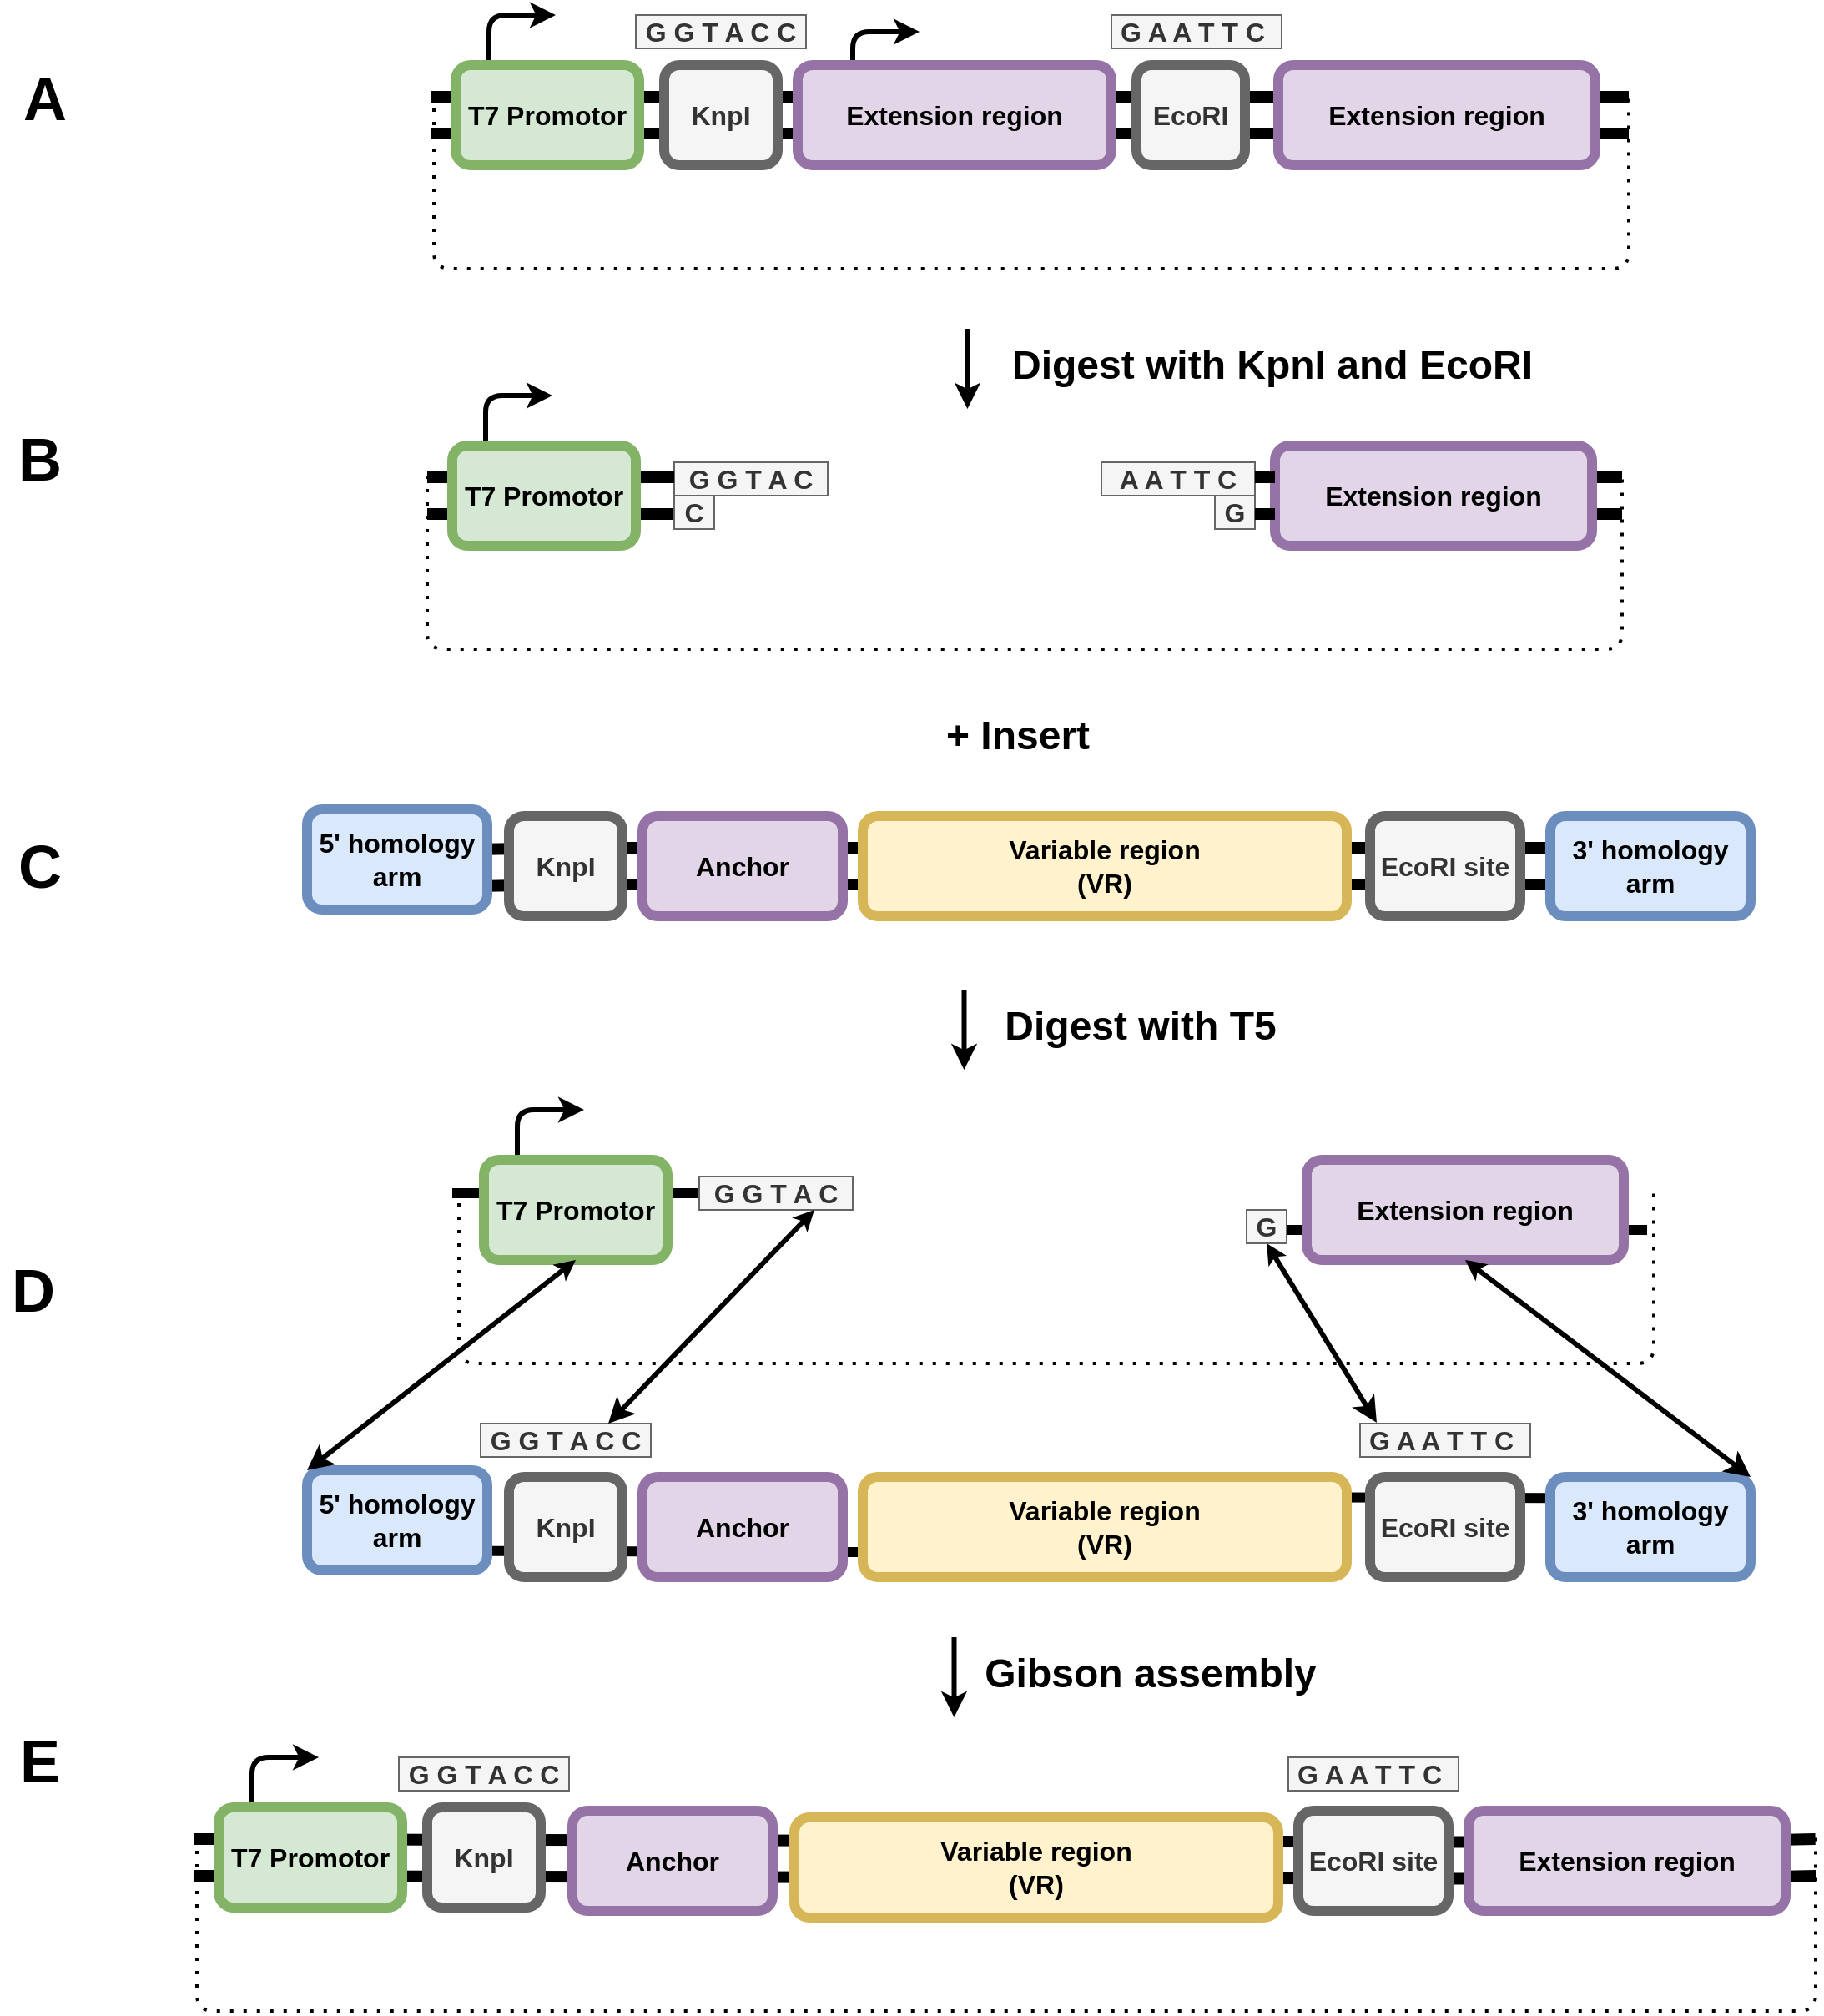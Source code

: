 <mxfile version="14.6.13" type="device"><diagram id="rqG2H4vEE6brF2aqTZNh" name="Initiation-assembly"><mxGraphModel dx="3550" dy="1650" grid="1" gridSize="4" guides="1" tooltips="1" connect="1" arrows="1" fold="1" page="1" pageScale="1" pageWidth="850" pageHeight="1100" math="0" shadow="0"><root><mxCell id="0"/><mxCell id="1" parent="0"/><mxCell id="A1_h8qaP_Om0Ha6Jma16-72" value="" style="endArrow=none;html=1;strokeWidth=6;" edge="1" parent="1"><mxGeometry width="50" height="50" relative="1" as="geometry"><mxPoint x="55" y="1348" as="sourcePoint"/><mxPoint x="271" y="1348" as="targetPoint"/></mxGeometry></mxCell><mxCell id="A1_h8qaP_Om0Ha6Jma16-112" value="" style="shape=link;html=1;fontSize=16;strokeWidth=7;endArrow=none;fontStyle=1;width=16;" edge="1" parent="1" target="A1_h8qaP_Om0Ha6Jma16-111"><mxGeometry width="100" relative="1" as="geometry"><mxPoint x="-600" y="1724" as="sourcePoint"/><mxPoint x="432" y="1724" as="targetPoint"/></mxGeometry></mxCell><mxCell id="A1_h8qaP_Om0Ha6Jma16-109" value="EcoRI site" style="rounded=1;whiteSpace=wrap;html=1;fillColor=#f5f5f5;strokeColor=#666666;fontStyle=1;fontSize=16;fontColor=#333333;strokeWidth=6;" vertex="1" parent="1"><mxGeometry x="62" y="1696" width="90" height="60" as="geometry"/></mxCell><mxCell id="A1_h8qaP_Om0Ha6Jma16-110" value="&lt;b&gt;&lt;font style=&quot;font-size: 16px&quot;&gt;G A A T T C&amp;nbsp;&lt;/font&gt;&lt;/b&gt;" style="text;html=1;strokeColor=#666666;fillColor=#f5f5f5;align=center;verticalAlign=middle;whiteSpace=wrap;rounded=0;fontColor=#333333;" vertex="1" parent="1"><mxGeometry x="56" y="1664" width="102" height="20" as="geometry"/></mxCell><mxCell id="A1_h8qaP_Om0Ha6Jma16-83" value="" style="endArrow=none;html=1;fontSize=24;strokeWidth=6;exitX=0;exitY=0.75;exitDx=0;exitDy=0;" edge="1" parent="1" source="A1_h8qaP_Om0Ha6Jma16-79"><mxGeometry width="50" height="50" relative="1" as="geometry"><mxPoint x="-768" y="1614" as="sourcePoint"/><mxPoint x="-532" y="1540" as="targetPoint"/></mxGeometry></mxCell><mxCell id="A1_h8qaP_Om0Ha6Jma16-84" value="" style="endArrow=none;html=1;fontSize=24;strokeWidth=6;exitX=0;exitY=0.75;exitDx=0;exitDy=0;" edge="1" parent="1"><mxGeometry width="50" height="50" relative="1" as="geometry"><mxPoint x="336" y="1509" as="sourcePoint"/><mxPoint x="3" y="1508" as="targetPoint"/></mxGeometry></mxCell><mxCell id="imHdVLXkvX4dmS1Buasl-60" value="" style="shape=link;html=1;fontSize=16;strokeWidth=7;endArrow=none;fontStyle=1;width=16;" parent="1" edge="1"><mxGeometry width="100" relative="1" as="geometry"><mxPoint x="-458" y="680" as="sourcePoint"/><mxPoint x="260" y="680" as="targetPoint"/></mxGeometry></mxCell><mxCell id="A1_h8qaP_Om0Ha6Jma16-8" value="" style="endArrow=classic;html=1;strokeWidth=3;fontSize=16;fontStyle=1" edge="1" parent="1"><mxGeometry width="50" height="50" relative="1" as="geometry"><mxPoint x="-205" y="660" as="sourcePoint"/><mxPoint x="-165" y="630" as="targetPoint"/><Array as="points"><mxPoint x="-205" y="630"/></Array></mxGeometry></mxCell><mxCell id="imHdVLXkvX4dmS1Buasl-53" value="" style="endArrow=classic;html=1;strokeWidth=3;fontSize=16;fontStyle=1" parent="1" edge="1"><mxGeometry width="50" height="50" relative="1" as="geometry"><mxPoint x="-423" y="650" as="sourcePoint"/><mxPoint x="-383" y="620" as="targetPoint"/><Array as="points"><mxPoint x="-423" y="620"/></Array></mxGeometry></mxCell><mxCell id="imHdVLXkvX4dmS1Buasl-59" value="KnpI" style="rounded=1;whiteSpace=wrap;html=1;fontSize=16;strokeWidth=6;fillColor=#f5f5f5;strokeColor=#666666;fontColor=#333333;fontStyle=1" parent="1" vertex="1"><mxGeometry x="-318" y="650" width="68" height="60" as="geometry"/></mxCell><mxCell id="imHdVLXkvX4dmS1Buasl-61" value="T7 Promotor" style="rounded=1;whiteSpace=wrap;html=1;strokeWidth=6;rotation=0;fillColor=#d5e8d4;strokeColor=#82b366;fontStyle=1;fontSize=16;" parent="1" vertex="1"><mxGeometry x="-443" y="650" width="110" height="60" as="geometry"/></mxCell><mxCell id="imHdVLXkvX4dmS1Buasl-62" value="Extension region" style="rounded=1;whiteSpace=wrap;html=1;strokeWidth=6;rotation=0;fillColor=#e1d5e7;strokeColor=#9673a6;fontStyle=1;fontSize=16;" parent="1" vertex="1"><mxGeometry x="-238" y="650" width="188" height="60" as="geometry"/></mxCell><mxCell id="imHdVLXkvX4dmS1Buasl-76" value="" style="endArrow=classic;html=1;fontSize=16;strokeWidth=3;fontStyle=1" parent="1" edge="1"><mxGeometry width="50" height="50" relative="1" as="geometry"><mxPoint x="-136.25" y="808" as="sourcePoint"/><mxPoint x="-136.25" y="856" as="targetPoint"/></mxGeometry></mxCell><mxCell id="imHdVLXkvX4dmS1Buasl-77" value="Digest with KpnI and EcoRI" style="text;html=1;strokeColor=none;fillColor=none;align=center;verticalAlign=middle;whiteSpace=wrap;rounded=0;fontSize=24;fontStyle=1" parent="1" vertex="1"><mxGeometry x="-126.75" y="820" width="346.75" height="20" as="geometry"/></mxCell><mxCell id="A1_h8qaP_Om0Ha6Jma16-1" value="EcoRI" style="rounded=1;whiteSpace=wrap;html=1;fillColor=#f5f5f5;strokeColor=#666666;fontStyle=1;fontSize=16;fontColor=#333333;strokeWidth=6;" vertex="1" parent="1"><mxGeometry x="-35" y="650" width="65" height="60" as="geometry"/></mxCell><mxCell id="A1_h8qaP_Om0Ha6Jma16-4" value="Extension region" style="rounded=1;whiteSpace=wrap;html=1;strokeWidth=6;rotation=0;fillColor=#e1d5e7;strokeColor=#9673a6;fontStyle=1;fontSize=16;" vertex="1" parent="1"><mxGeometry x="50" y="650" width="190" height="60" as="geometry"/></mxCell><mxCell id="A1_h8qaP_Om0Ha6Jma16-13" value="&lt;b&gt;&lt;font style=&quot;font-size: 16px&quot;&gt;G G T A C&lt;/font&gt;&lt;/b&gt;" style="text;html=1;strokeColor=#666666;fillColor=#f5f5f5;align=center;verticalAlign=middle;whiteSpace=wrap;rounded=0;fontColor=#333333;" vertex="1" parent="1"><mxGeometry x="-312" y="888" width="92" height="20" as="geometry"/></mxCell><mxCell id="A1_h8qaP_Om0Ha6Jma16-15" value="" style="shape=link;html=1;fontSize=16;strokeWidth=7;endArrow=none;fontStyle=1;width=16;" edge="1" parent="1"><mxGeometry width="100" relative="1" as="geometry"><mxPoint x="-460" y="908" as="sourcePoint"/><mxPoint x="-312" y="908" as="targetPoint"/></mxGeometry></mxCell><mxCell id="A1_h8qaP_Om0Ha6Jma16-17" value="" style="endArrow=classic;html=1;strokeWidth=3;fontSize=16;fontStyle=1" edge="1" parent="1"><mxGeometry width="50" height="50" relative="1" as="geometry"><mxPoint x="-425" y="878" as="sourcePoint"/><mxPoint x="-385" y="848" as="targetPoint"/><Array as="points"><mxPoint x="-425" y="848"/></Array></mxGeometry></mxCell><mxCell id="A1_h8qaP_Om0Ha6Jma16-19" value="T7 Promotor" style="rounded=1;whiteSpace=wrap;html=1;strokeWidth=6;rotation=0;fillColor=#d5e8d4;strokeColor=#82b366;fontStyle=1;fontSize=16;" vertex="1" parent="1"><mxGeometry x="-445" y="878" width="110" height="60" as="geometry"/></mxCell><mxCell id="A1_h8qaP_Om0Ha6Jma16-23" value="&lt;b&gt;&lt;font style=&quot;font-size: 16px&quot;&gt;C&lt;/font&gt;&lt;/b&gt;" style="text;html=1;strokeColor=#666666;fillColor=#f5f5f5;align=center;verticalAlign=middle;whiteSpace=wrap;rounded=0;fontColor=#333333;" vertex="1" parent="1"><mxGeometry x="-312" y="908" width="24" height="20" as="geometry"/></mxCell><mxCell id="A1_h8qaP_Om0Ha6Jma16-27" value="&lt;b&gt;&lt;font style=&quot;font-size: 16px&quot;&gt;G G T A C C&lt;/font&gt;&lt;/b&gt;" style="text;html=1;strokeColor=#666666;fillColor=#f5f5f5;align=center;verticalAlign=middle;whiteSpace=wrap;rounded=0;fontColor=#333333;" vertex="1" parent="1"><mxGeometry x="-335" y="620" width="102" height="20" as="geometry"/></mxCell><mxCell id="A1_h8qaP_Om0Ha6Jma16-28" value="&lt;b&gt;&lt;font style=&quot;font-size: 16px&quot;&gt;G A A T T C&amp;nbsp;&lt;/font&gt;&lt;/b&gt;" style="text;html=1;strokeColor=#666666;fillColor=#f5f5f5;align=center;verticalAlign=middle;whiteSpace=wrap;rounded=0;fontColor=#333333;" vertex="1" parent="1"><mxGeometry x="-50" y="620" width="102" height="20" as="geometry"/></mxCell><mxCell id="A1_h8qaP_Om0Ha6Jma16-29" value="&lt;b&gt;&lt;font style=&quot;font-size: 16px&quot;&gt;A A T T C&lt;/font&gt;&lt;/b&gt;" style="text;html=1;strokeColor=#666666;fillColor=#f5f5f5;align=center;verticalAlign=middle;whiteSpace=wrap;rounded=0;fontColor=#333333;" vertex="1" parent="1"><mxGeometry x="-56" y="888" width="92" height="20" as="geometry"/></mxCell><mxCell id="A1_h8qaP_Om0Ha6Jma16-30" value="&lt;span style=&quot;font-size: 16px&quot;&gt;&lt;b&gt;G&lt;/b&gt;&lt;/span&gt;" style="text;html=1;strokeColor=#666666;fillColor=#f5f5f5;align=center;verticalAlign=middle;whiteSpace=wrap;rounded=0;fontColor=#333333;" vertex="1" parent="1"><mxGeometry x="12" y="908" width="24" height="20" as="geometry"/></mxCell><mxCell id="A1_h8qaP_Om0Ha6Jma16-31" value="" style="shape=link;html=1;fontSize=16;strokeWidth=7;endArrow=none;fontStyle=1;width=16;startArrow=none;" edge="1" parent="1" source="A1_h8qaP_Om0Ha6Jma16-22"><mxGeometry width="100" relative="1" as="geometry"><mxPoint x="36" y="908" as="sourcePoint"/><mxPoint x="256" y="908" as="targetPoint"/></mxGeometry></mxCell><mxCell id="A1_h8qaP_Om0Ha6Jma16-22" value="Extension region" style="rounded=1;whiteSpace=wrap;html=1;strokeWidth=6;rotation=0;fillColor=#e1d5e7;strokeColor=#9673a6;fontStyle=1;fontSize=16;" vertex="1" parent="1"><mxGeometry x="48" y="878" width="190" height="60" as="geometry"/></mxCell><mxCell id="A1_h8qaP_Om0Ha6Jma16-32" value="" style="shape=link;html=1;fontSize=16;strokeWidth=7;endArrow=none;fontStyle=1;width=16;" edge="1" parent="1" target="A1_h8qaP_Om0Ha6Jma16-22"><mxGeometry width="100" relative="1" as="geometry"><mxPoint x="36" y="908" as="sourcePoint"/><mxPoint x="268" y="908" as="targetPoint"/></mxGeometry></mxCell><mxCell id="A1_h8qaP_Om0Ha6Jma16-34" value="" style="endArrow=none;dashed=1;html=1;dashPattern=1 3;strokeWidth=2;" edge="1" parent="1"><mxGeometry width="50" height="50" relative="1" as="geometry"><mxPoint x="-456" y="668" as="sourcePoint"/><mxPoint x="260" y="668" as="targetPoint"/><Array as="points"><mxPoint x="-456" y="772"/><mxPoint x="260" y="772"/></Array></mxGeometry></mxCell><mxCell id="A1_h8qaP_Om0Ha6Jma16-38" value="" style="endArrow=none;dashed=1;html=1;dashPattern=1 3;strokeWidth=2;" edge="1" parent="1"><mxGeometry width="50" height="50" relative="1" as="geometry"><mxPoint x="-460" y="896" as="sourcePoint"/><mxPoint x="256" y="896" as="targetPoint"/><Array as="points"><mxPoint x="-460" y="1000"/><mxPoint x="256" y="1000"/></Array></mxGeometry></mxCell><mxCell id="A1_h8qaP_Om0Ha6Jma16-39" value="" style="shape=link;html=1;fontSize=16;strokeWidth=7;endArrow=none;fontStyle=1;width=16;startArrow=none;entryX=1;entryY=0.5;entryDx=0;entryDy=0;" edge="1" parent="1" source="imHdVLXkvX4dmS1Buasl-54" target="imHdVLXkvX4dmS1Buasl-72"><mxGeometry width="100" relative="1" as="geometry"><mxPoint x="-607" y="1132" as="sourcePoint"/><mxPoint x="111" y="1132" as="targetPoint"/></mxGeometry></mxCell><mxCell id="A1_h8qaP_Om0Ha6Jma16-58" value="" style="shape=link;html=1;fontSize=16;strokeWidth=7;endArrow=none;fontStyle=1;width=16;exitX=0.005;exitY=0.617;exitDx=0;exitDy=0;exitPerimeter=0;" edge="1" parent="1" source="imHdVLXkvX4dmS1Buasl-57" target="A1_h8qaP_Om0Ha6Jma16-57"><mxGeometry width="100" relative="1" as="geometry"><mxPoint x="-576" y="1132" as="sourcePoint"/><mxPoint x="142" y="1132" as="targetPoint"/></mxGeometry></mxCell><mxCell id="A1_h8qaP_Om0Ha6Jma16-59" value="" style="shape=link;html=1;fontSize=16;strokeWidth=7;endArrow=none;fontStyle=1;width=16;startArrow=none;" edge="1" parent="1" target="imHdVLXkvX4dmS1Buasl-58"><mxGeometry width="100" relative="1" as="geometry"><mxPoint x="-355" y="1130" as="sourcePoint"/><mxPoint x="111" y="1132" as="targetPoint"/></mxGeometry></mxCell><mxCell id="A1_h8qaP_Om0Ha6Jma16-60" value="" style="shape=link;html=1;fontSize=16;strokeWidth=7;endArrow=none;fontStyle=1;width=16;startArrow=none;" edge="1" parent="1" source="imHdVLXkvX4dmS1Buasl-58" target="imHdVLXkvX4dmS1Buasl-54"><mxGeometry width="100" relative="1" as="geometry"><mxPoint x="-211" y="1130.314" as="sourcePoint"/><mxPoint x="111" y="1132" as="targetPoint"/></mxGeometry></mxCell><mxCell id="A1_h8qaP_Om0Ha6Jma16-57" value="KnpI" style="rounded=1;whiteSpace=wrap;html=1;fontSize=16;strokeWidth=6;fillColor=#f5f5f5;strokeColor=#666666;fontColor=#333333;fontStyle=1" vertex="1" parent="1"><mxGeometry x="-411" y="1100" width="68" height="60" as="geometry"/></mxCell><mxCell id="imHdVLXkvX4dmS1Buasl-58" value="Anchor" style="rounded=1;whiteSpace=wrap;html=1;fillColor=#e1d5e7;strokeColor=#9673a6;fontStyle=1;fontSize=16;strokeWidth=6;" parent="1" vertex="1"><mxGeometry x="-331" y="1100" width="120" height="60" as="geometry"/></mxCell><mxCell id="imHdVLXkvX4dmS1Buasl-54" value="&lt;div style=&quot;font-size: 16px;&quot;&gt;&lt;span style=&quot;font-size: 16px;&quot;&gt;Variable region&lt;/span&gt;&lt;/div&gt;&lt;div style=&quot;font-size: 16px;&quot;&gt;&lt;span style=&quot;font-size: 16px;&quot;&gt;(VR)&lt;br style=&quot;font-size: 16px;&quot;&gt;&lt;/span&gt;&lt;/div&gt;" style="rounded=1;whiteSpace=wrap;html=1;fillColor=#fff2cc;strokeColor=#d6b656;fontStyle=1;fontSize=16;strokeWidth=6;" parent="1" vertex="1"><mxGeometry x="-199" y="1100" width="290" height="60" as="geometry"/></mxCell><mxCell id="imHdVLXkvX4dmS1Buasl-57" value="5' homology arm" style="rounded=1;whiteSpace=wrap;html=1;fillColor=#dae8fc;strokeColor=#6c8ebf;fontStyle=1;fontSize=16;strokeWidth=6;" parent="1" vertex="1"><mxGeometry x="-532" y="1096" width="108" height="60" as="geometry"/></mxCell><mxCell id="imHdVLXkvX4dmS1Buasl-72" value="3' homology arm" style="rounded=1;whiteSpace=wrap;html=1;fillColor=#dae8fc;strokeColor=#6c8ebf;fontStyle=1;fontSize=16;strokeWidth=6;" parent="1" vertex="1"><mxGeometry x="213" y="1100" width="120" height="60" as="geometry"/></mxCell><mxCell id="imHdVLXkvX4dmS1Buasl-56" value="EcoRI site" style="rounded=1;whiteSpace=wrap;html=1;fillColor=#f5f5f5;strokeColor=#666666;fontStyle=1;fontSize=16;fontColor=#333333;strokeWidth=6;" parent="1" vertex="1"><mxGeometry x="105" y="1100" width="90" height="60" as="geometry"/></mxCell><mxCell id="A1_h8qaP_Om0Ha6Jma16-62" value="&lt;h1&gt;+ Insert&lt;/h1&gt;" style="text;html=1;strokeColor=none;fillColor=none;spacing=5;spacingTop=-20;whiteSpace=wrap;overflow=hidden;rounded=0;" vertex="1" parent="1"><mxGeometry x="-154" y="1032" width="190" height="36" as="geometry"/></mxCell><mxCell id="A1_h8qaP_Om0Ha6Jma16-63" value="" style="endArrow=none;html=1;strokeWidth=6;entryX=0;entryY=0.5;entryDx=0;entryDy=0;" edge="1" parent="1" target="A1_h8qaP_Om0Ha6Jma16-66"><mxGeometry width="50" height="50" relative="1" as="geometry"><mxPoint x="-445" y="1326" as="sourcePoint"/><mxPoint x="-287" y="1356" as="targetPoint"/></mxGeometry></mxCell><mxCell id="A1_h8qaP_Om0Ha6Jma16-64" value="" style="endArrow=classic;html=1;fontSize=16;strokeWidth=3;fontStyle=1" edge="1" parent="1"><mxGeometry width="50" height="50" relative="1" as="geometry"><mxPoint x="-138.25" y="1204" as="sourcePoint"/><mxPoint x="-138.25" y="1252" as="targetPoint"/></mxGeometry></mxCell><mxCell id="A1_h8qaP_Om0Ha6Jma16-65" value="&lt;font style=&quot;font-size: 24px&quot;&gt;Digest with T5&lt;/font&gt;" style="text;html=1;strokeColor=none;fillColor=none;align=center;verticalAlign=middle;whiteSpace=wrap;rounded=0;fontSize=16;fontStyle=1" vertex="1" parent="1"><mxGeometry x="-154" y="1216" width="243" height="20" as="geometry"/></mxCell><mxCell id="A1_h8qaP_Om0Ha6Jma16-66" value="&lt;b&gt;&lt;font style=&quot;font-size: 16px&quot;&gt;G G T A C&lt;/font&gt;&lt;/b&gt;" style="text;html=1;strokeColor=#666666;fillColor=#f5f5f5;align=center;verticalAlign=middle;whiteSpace=wrap;rounded=0;fontColor=#333333;" vertex="1" parent="1"><mxGeometry x="-297" y="1316" width="92" height="20" as="geometry"/></mxCell><mxCell id="A1_h8qaP_Om0Ha6Jma16-67" value="" style="endArrow=classic;html=1;strokeWidth=3;fontSize=16;fontStyle=1" edge="1" parent="1"><mxGeometry width="50" height="50" relative="1" as="geometry"><mxPoint x="-406" y="1306" as="sourcePoint"/><mxPoint x="-366" y="1276" as="targetPoint"/><Array as="points"><mxPoint x="-406" y="1276"/></Array></mxGeometry></mxCell><mxCell id="A1_h8qaP_Om0Ha6Jma16-68" value="T7 Promotor" style="rounded=1;whiteSpace=wrap;html=1;strokeWidth=6;rotation=0;fillColor=#d5e8d4;strokeColor=#82b366;fontStyle=1;fontSize=16;" vertex="1" parent="1"><mxGeometry x="-426" y="1306" width="110" height="60" as="geometry"/></mxCell><mxCell id="A1_h8qaP_Om0Ha6Jma16-69" value="&lt;span style=&quot;font-size: 16px&quot;&gt;&lt;b&gt;G&lt;/b&gt;&lt;/span&gt;" style="text;html=1;strokeColor=#666666;fillColor=#f5f5f5;align=center;verticalAlign=middle;whiteSpace=wrap;rounded=0;fontColor=#333333;" vertex="1" parent="1"><mxGeometry x="31" y="1336" width="24" height="20" as="geometry"/></mxCell><mxCell id="A1_h8qaP_Om0Ha6Jma16-70" value="Extension region" style="rounded=1;whiteSpace=wrap;html=1;strokeWidth=6;rotation=0;fillColor=#e1d5e7;strokeColor=#9673a6;fontStyle=1;fontSize=16;" vertex="1" parent="1"><mxGeometry x="67" y="1306" width="190" height="60" as="geometry"/></mxCell><mxCell id="A1_h8qaP_Om0Ha6Jma16-71" value="" style="endArrow=none;dashed=1;html=1;dashPattern=1 3;strokeWidth=2;" edge="1" parent="1"><mxGeometry width="50" height="50" relative="1" as="geometry"><mxPoint x="-441" y="1324" as="sourcePoint"/><mxPoint x="275" y="1324" as="targetPoint"/><Array as="points"><mxPoint x="-441" y="1428"/><mxPoint x="275" y="1428"/></Array></mxGeometry></mxCell><mxCell id="A1_h8qaP_Om0Ha6Jma16-77" value="KnpI" style="rounded=1;whiteSpace=wrap;html=1;fontSize=16;strokeWidth=6;fillColor=#f5f5f5;strokeColor=#666666;fontColor=#333333;fontStyle=1" vertex="1" parent="1"><mxGeometry x="-411" y="1496" width="68" height="60" as="geometry"/></mxCell><mxCell id="A1_h8qaP_Om0Ha6Jma16-78" value="Anchor" style="rounded=1;whiteSpace=wrap;html=1;fillColor=#e1d5e7;strokeColor=#9673a6;fontStyle=1;fontSize=16;strokeWidth=6;" vertex="1" parent="1"><mxGeometry x="-331" y="1496" width="120" height="60" as="geometry"/></mxCell><mxCell id="A1_h8qaP_Om0Ha6Jma16-79" value="&lt;div style=&quot;font-size: 16px;&quot;&gt;&lt;span style=&quot;font-size: 16px;&quot;&gt;Variable region&lt;/span&gt;&lt;/div&gt;&lt;div style=&quot;font-size: 16px;&quot;&gt;&lt;span style=&quot;font-size: 16px;&quot;&gt;(VR)&lt;br style=&quot;font-size: 16px;&quot;&gt;&lt;/span&gt;&lt;/div&gt;" style="rounded=1;whiteSpace=wrap;html=1;fillColor=#fff2cc;strokeColor=#d6b656;fontStyle=1;fontSize=16;strokeWidth=6;" vertex="1" parent="1"><mxGeometry x="-199" y="1496" width="290" height="60" as="geometry"/></mxCell><mxCell id="A1_h8qaP_Om0Ha6Jma16-80" value="5' homology arm" style="rounded=1;whiteSpace=wrap;html=1;fillColor=#dae8fc;strokeColor=#6c8ebf;fontStyle=1;fontSize=16;strokeWidth=6;" vertex="1" parent="1"><mxGeometry x="-532" y="1492" width="108" height="60" as="geometry"/></mxCell><mxCell id="A1_h8qaP_Om0Ha6Jma16-81" value="3' homology arm" style="rounded=1;whiteSpace=wrap;html=1;fillColor=#dae8fc;strokeColor=#6c8ebf;fontStyle=1;fontSize=16;strokeWidth=6;" vertex="1" parent="1"><mxGeometry x="213" y="1496" width="120" height="60" as="geometry"/></mxCell><mxCell id="A1_h8qaP_Om0Ha6Jma16-82" value="EcoRI site" style="rounded=1;whiteSpace=wrap;html=1;fillColor=#f5f5f5;strokeColor=#666666;fontStyle=1;fontSize=16;fontColor=#333333;strokeWidth=6;" vertex="1" parent="1"><mxGeometry x="105" y="1496" width="90" height="60" as="geometry"/></mxCell><mxCell id="A1_h8qaP_Om0Ha6Jma16-85" value="" style="endArrow=classic;html=1;fontSize=16;strokeWidth=3;fontStyle=1" edge="1" parent="1"><mxGeometry width="50" height="50" relative="1" as="geometry"><mxPoint x="-144.25" y="1592" as="sourcePoint"/><mxPoint x="-144.25" y="1640" as="targetPoint"/></mxGeometry></mxCell><mxCell id="A1_h8qaP_Om0Ha6Jma16-86" value="&lt;span style=&quot;font-size: 24px&quot;&gt;Gibson assembly&lt;/span&gt;" style="text;html=1;strokeColor=none;fillColor=none;align=center;verticalAlign=middle;whiteSpace=wrap;rounded=0;fontSize=16;fontStyle=1" vertex="1" parent="1"><mxGeometry x="-148" y="1604" width="243" height="20" as="geometry"/></mxCell><mxCell id="A1_h8qaP_Om0Ha6Jma16-87" value="&lt;b&gt;&lt;font style=&quot;font-size: 16px&quot;&gt;G G T A C C&lt;/font&gt;&lt;/b&gt;" style="text;html=1;strokeColor=#666666;fillColor=#f5f5f5;align=center;verticalAlign=middle;whiteSpace=wrap;rounded=0;fontColor=#333333;" vertex="1" parent="1"><mxGeometry x="-428" y="1464" width="102" height="20" as="geometry"/></mxCell><mxCell id="A1_h8qaP_Om0Ha6Jma16-88" value="&lt;b&gt;&lt;font style=&quot;font-size: 16px&quot;&gt;G A A T T C&amp;nbsp;&lt;/font&gt;&lt;/b&gt;" style="text;html=1;strokeColor=#666666;fillColor=#f5f5f5;align=center;verticalAlign=middle;whiteSpace=wrap;rounded=0;fontColor=#333333;" vertex="1" parent="1"><mxGeometry x="99" y="1464" width="102" height="20" as="geometry"/></mxCell><mxCell id="A1_h8qaP_Om0Ha6Jma16-90" value="" style="endArrow=classic;html=1;fontSize=24;strokeWidth=3;entryX=0.75;entryY=1;entryDx=0;entryDy=0;exitX=0.75;exitY=0;exitDx=0;exitDy=0;startArrow=classic;startFill=1;endSize=3;" edge="1" parent="1" source="A1_h8qaP_Om0Ha6Jma16-87" target="A1_h8qaP_Om0Ha6Jma16-66"><mxGeometry width="50" height="50" relative="1" as="geometry"><mxPoint x="-388" y="1750" as="sourcePoint"/><mxPoint x="-338" y="1700" as="targetPoint"/></mxGeometry></mxCell><mxCell id="A1_h8qaP_Om0Ha6Jma16-92" value="" style="endArrow=classic;html=1;fontSize=24;strokeWidth=3;entryX=0.5;entryY=1;entryDx=0;entryDy=0;exitX=0;exitY=0;exitDx=0;exitDy=0;startArrow=classic;startFill=1;endSize=3;" edge="1" parent="1" source="A1_h8qaP_Om0Ha6Jma16-80" target="A1_h8qaP_Om0Ha6Jma16-68"><mxGeometry width="50" height="50" relative="1" as="geometry"><mxPoint x="-347.5" y="1468" as="sourcePoint"/><mxPoint x="-224" y="1340" as="targetPoint"/></mxGeometry></mxCell><mxCell id="A1_h8qaP_Om0Ha6Jma16-93" value="" style="endArrow=classic;html=1;fontSize=24;strokeWidth=3;entryX=0.5;entryY=1;entryDx=0;entryDy=0;exitX=0.098;exitY=-0.025;exitDx=0;exitDy=0;startArrow=classic;startFill=1;endSize=3;exitPerimeter=0;" edge="1" parent="1" source="A1_h8qaP_Om0Ha6Jma16-88" target="A1_h8qaP_Om0Ha6Jma16-69"><mxGeometry width="50" height="50" relative="1" as="geometry"><mxPoint x="-347.5" y="1468" as="sourcePoint"/><mxPoint x="-224" y="1340" as="targetPoint"/></mxGeometry></mxCell><mxCell id="A1_h8qaP_Om0Ha6Jma16-94" value="" style="endArrow=classic;html=1;fontSize=24;strokeWidth=3;entryX=0.5;entryY=1;entryDx=0;entryDy=0;exitX=1;exitY=0;exitDx=0;exitDy=0;startArrow=classic;startFill=1;endSize=3;" edge="1" parent="1" source="A1_h8qaP_Om0Ha6Jma16-81" target="A1_h8qaP_Om0Ha6Jma16-70"><mxGeometry width="50" height="50" relative="1" as="geometry"><mxPoint x="112.996" y="1467.5" as="sourcePoint"/><mxPoint x="47" y="1360" as="targetPoint"/></mxGeometry></mxCell><mxCell id="A1_h8qaP_Om0Ha6Jma16-95" value="" style="shape=link;html=1;fontSize=16;strokeWidth=7;endArrow=none;fontStyle=1;width=16;startArrow=none;" edge="1" parent="1" source="A1_h8qaP_Om0Ha6Jma16-111"><mxGeometry width="100" relative="1" as="geometry"><mxPoint x="-600" y="1724" as="sourcePoint"/><mxPoint x="372" y="1724" as="targetPoint"/></mxGeometry></mxCell><mxCell id="A1_h8qaP_Om0Ha6Jma16-97" value="" style="endArrow=classic;html=1;strokeWidth=3;fontSize=16;fontStyle=1" edge="1" parent="1"><mxGeometry width="50" height="50" relative="1" as="geometry"><mxPoint x="-565" y="1694" as="sourcePoint"/><mxPoint x="-525" y="1664" as="targetPoint"/><Array as="points"><mxPoint x="-565" y="1664"/></Array></mxGeometry></mxCell><mxCell id="A1_h8qaP_Om0Ha6Jma16-98" value="KnpI" style="rounded=1;whiteSpace=wrap;html=1;fontSize=16;strokeWidth=6;fillColor=#f5f5f5;strokeColor=#666666;fontColor=#333333;fontStyle=1" vertex="1" parent="1"><mxGeometry x="-460" y="1694" width="68" height="60" as="geometry"/></mxCell><mxCell id="A1_h8qaP_Om0Ha6Jma16-99" value="T7 Promotor" style="rounded=1;whiteSpace=wrap;html=1;strokeWidth=6;rotation=0;fillColor=#d5e8d4;strokeColor=#82b366;fontStyle=1;fontSize=16;" vertex="1" parent="1"><mxGeometry x="-585" y="1694" width="110" height="60" as="geometry"/></mxCell><mxCell id="A1_h8qaP_Om0Ha6Jma16-103" value="&lt;b&gt;&lt;font style=&quot;font-size: 16px&quot;&gt;G G T A C C&lt;/font&gt;&lt;/b&gt;" style="text;html=1;strokeColor=#666666;fillColor=#f5f5f5;align=center;verticalAlign=middle;whiteSpace=wrap;rounded=0;fontColor=#333333;" vertex="1" parent="1"><mxGeometry x="-477" y="1664" width="102" height="20" as="geometry"/></mxCell><mxCell id="A1_h8qaP_Om0Ha6Jma16-105" value="" style="endArrow=none;dashed=1;html=1;dashPattern=1 3;strokeWidth=2;" edge="1" parent="1"><mxGeometry width="50" height="50" relative="1" as="geometry"><mxPoint x="-598" y="1712" as="sourcePoint"/><mxPoint x="372" y="1712" as="targetPoint"/><Array as="points"><mxPoint x="-598" y="1816"/><mxPoint x="372" y="1816"/></Array></mxGeometry></mxCell><mxCell id="A1_h8qaP_Om0Ha6Jma16-107" value="Anchor" style="rounded=1;whiteSpace=wrap;html=1;fillColor=#e1d5e7;strokeColor=#9673a6;fontStyle=1;fontSize=16;strokeWidth=6;" vertex="1" parent="1"><mxGeometry x="-373" y="1696" width="120" height="60" as="geometry"/></mxCell><mxCell id="A1_h8qaP_Om0Ha6Jma16-108" value="&lt;div style=&quot;font-size: 16px;&quot;&gt;&lt;span style=&quot;font-size: 16px;&quot;&gt;Variable region&lt;/span&gt;&lt;/div&gt;&lt;div style=&quot;font-size: 16px;&quot;&gt;&lt;span style=&quot;font-size: 16px;&quot;&gt;(VR)&lt;br style=&quot;font-size: 16px;&quot;&gt;&lt;/span&gt;&lt;/div&gt;" style="rounded=1;whiteSpace=wrap;html=1;fillColor=#fff2cc;strokeColor=#d6b656;fontStyle=1;fontSize=16;strokeWidth=6;" vertex="1" parent="1"><mxGeometry x="-240" y="1700" width="290" height="60" as="geometry"/></mxCell><mxCell id="A1_h8qaP_Om0Ha6Jma16-111" value="Extension region" style="rounded=1;whiteSpace=wrap;html=1;strokeWidth=6;rotation=0;fillColor=#e1d5e7;strokeColor=#9673a6;fontStyle=1;fontSize=16;" vertex="1" parent="1"><mxGeometry x="164" y="1696" width="190" height="60" as="geometry"/></mxCell><mxCell id="A1_h8qaP_Om0Ha6Jma16-113" value="&lt;b&gt;&lt;font style=&quot;font-size: 36px&quot;&gt;A&lt;/font&gt;&lt;/b&gt;" style="text;html=1;strokeColor=none;fillColor=none;align=center;verticalAlign=middle;whiteSpace=wrap;rounded=0;fontSize=24;" vertex="1" parent="1"><mxGeometry x="-709" y="660" width="40" height="20" as="geometry"/></mxCell><mxCell id="A1_h8qaP_Om0Ha6Jma16-114" value="&lt;b&gt;&lt;font style=&quot;font-size: 36px&quot;&gt;B&lt;/font&gt;&lt;/b&gt;" style="text;html=1;strokeColor=none;fillColor=none;align=center;verticalAlign=middle;whiteSpace=wrap;rounded=0;fontSize=24;" vertex="1" parent="1"><mxGeometry x="-712" y="876" width="40" height="20" as="geometry"/></mxCell><mxCell id="A1_h8qaP_Om0Ha6Jma16-115" value="&lt;span style=&quot;font-size: 36px&quot;&gt;&lt;b&gt;C&lt;/b&gt;&lt;/span&gt;" style="text;html=1;strokeColor=none;fillColor=none;align=center;verticalAlign=middle;whiteSpace=wrap;rounded=0;fontSize=24;" vertex="1" parent="1"><mxGeometry x="-712" y="1120" width="40" height="20" as="geometry"/></mxCell><mxCell id="A1_h8qaP_Om0Ha6Jma16-116" value="&lt;span style=&quot;font-size: 36px&quot;&gt;&lt;b&gt;D&lt;/b&gt;&lt;/span&gt;" style="text;html=1;strokeColor=none;fillColor=none;align=center;verticalAlign=middle;whiteSpace=wrap;rounded=0;fontSize=24;" vertex="1" parent="1"><mxGeometry x="-716" y="1374" width="40" height="20" as="geometry"/></mxCell><mxCell id="A1_h8qaP_Om0Ha6Jma16-117" value="&lt;span style=&quot;font-size: 36px&quot;&gt;&lt;b&gt;E&lt;/b&gt;&lt;/span&gt;" style="text;html=1;strokeColor=none;fillColor=none;align=center;verticalAlign=middle;whiteSpace=wrap;rounded=0;fontSize=24;" vertex="1" parent="1"><mxGeometry x="-712" y="1656" width="40" height="20" as="geometry"/></mxCell></root></mxGraphModel></diagram></mxfile>